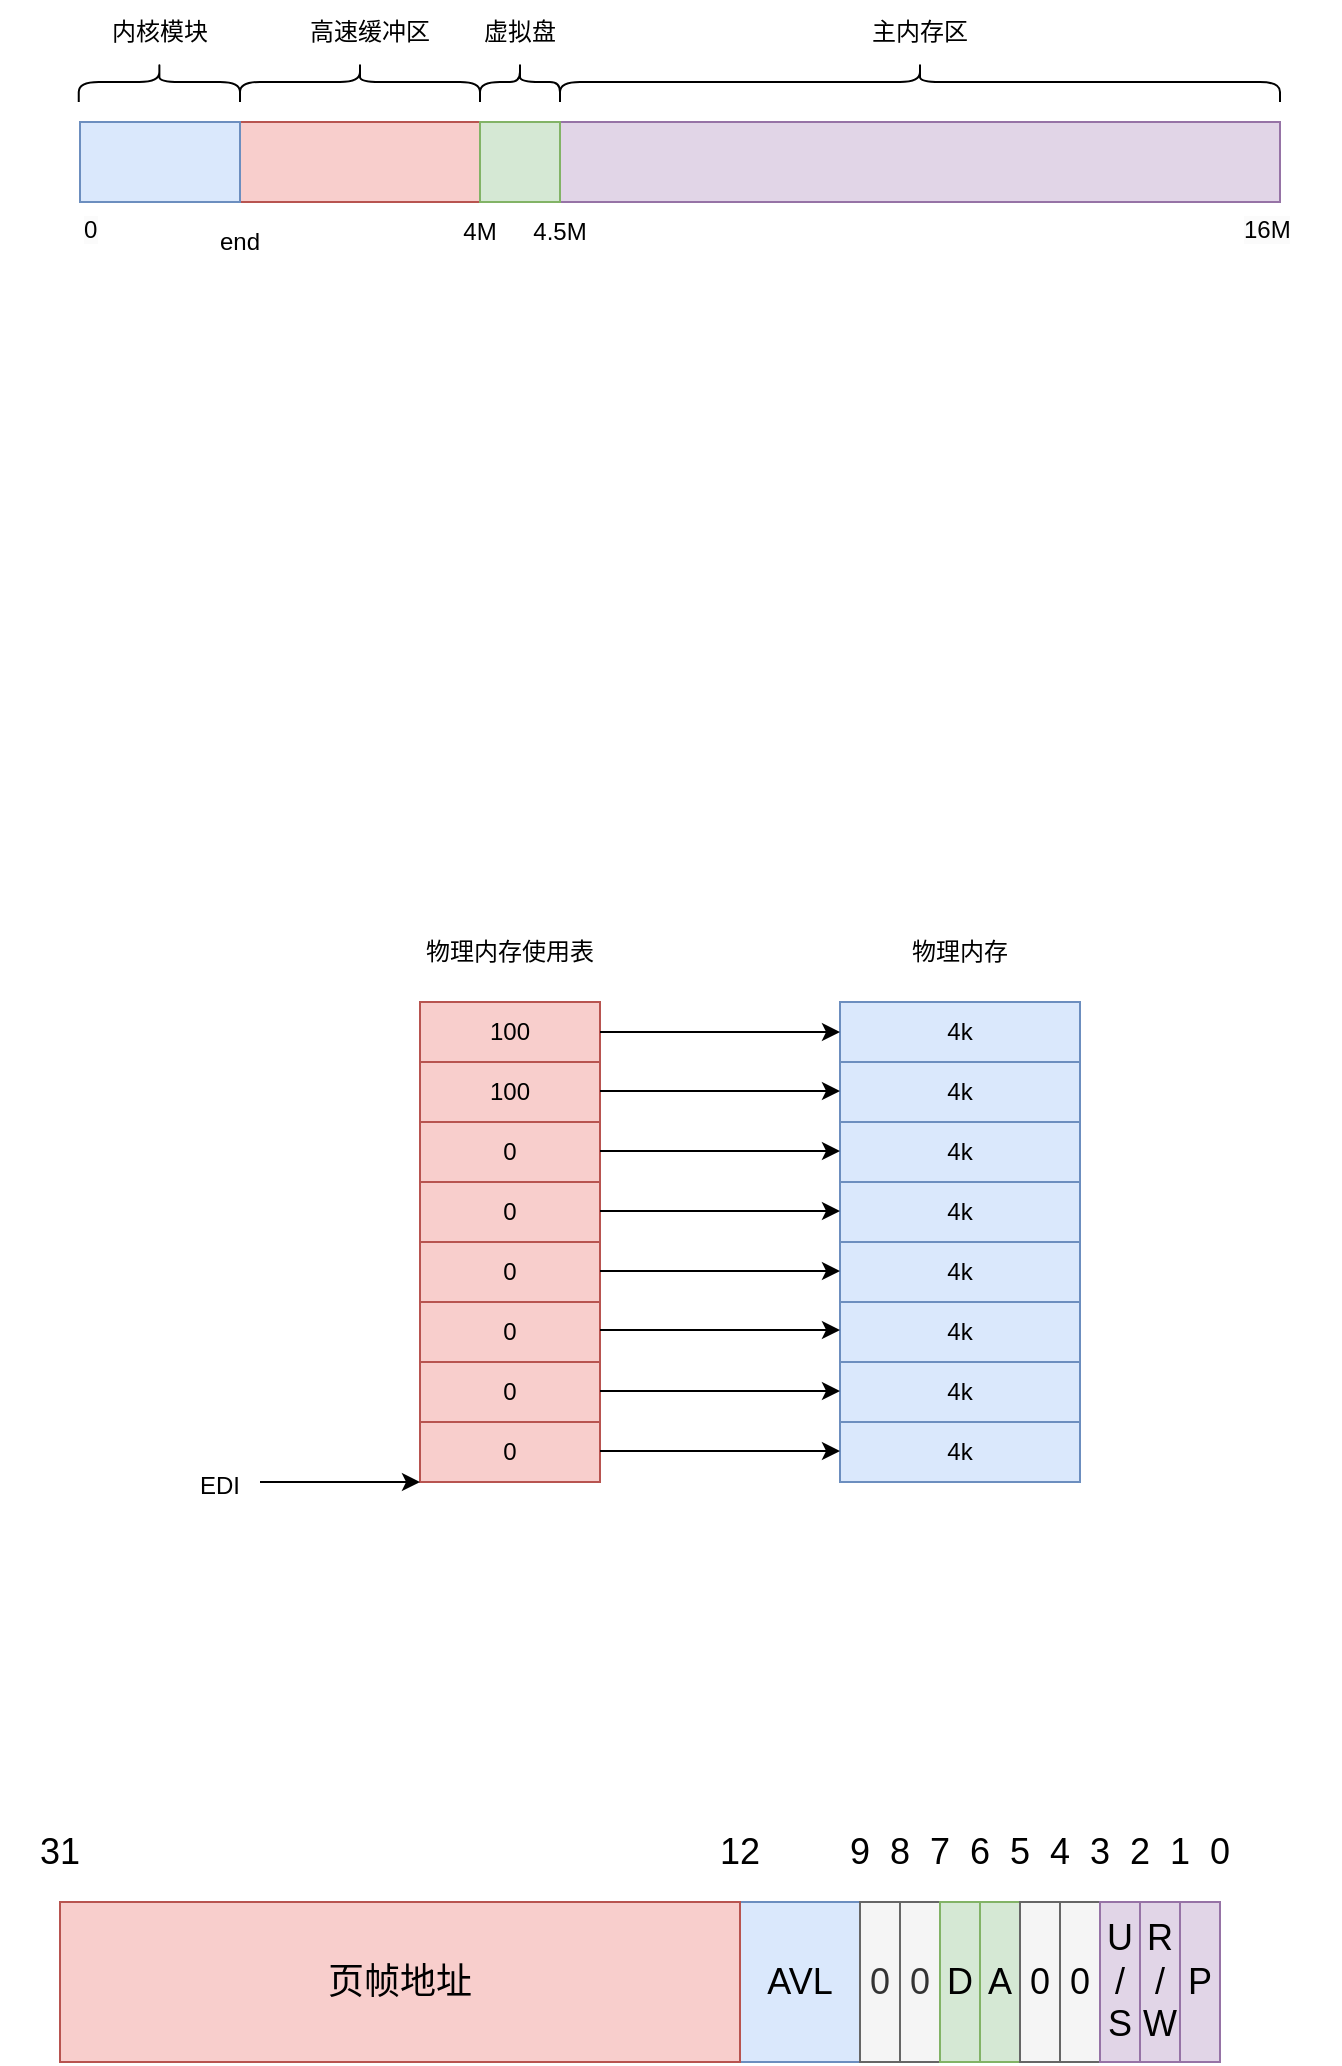 <mxfile version="20.8.16" type="device"><diagram name="第 1 页" id="Z9fqQIJsKG8-aq3Dp88y"><mxGraphModel dx="1681" dy="546" grid="1" gridSize="10" guides="1" tooltips="1" connect="1" arrows="1" fold="1" page="1" pageScale="1" pageWidth="827" pageHeight="1169" math="0" shadow="0"><root><mxCell id="0"/><mxCell id="1" parent="0"/><mxCell id="56zLblbJZjW0HBdOFRBx-1" value="" style="rounded=0;whiteSpace=wrap;html=1;fillColor=#f8cecc;strokeColor=#b85450;" parent="1" vertex="1"><mxGeometry x="-520" y="100" width="120" height="40" as="geometry"/></mxCell><mxCell id="56zLblbJZjW0HBdOFRBx-2" value="4M" style="text;strokeColor=none;align=center;fillColor=none;html=1;verticalAlign=middle;whiteSpace=wrap;rounded=0;" parent="1" vertex="1"><mxGeometry x="-430" y="140" width="60" height="30" as="geometry"/></mxCell><mxCell id="56zLblbJZjW0HBdOFRBx-3" value="" style="rounded=0;whiteSpace=wrap;html=1;fillColor=#e1d5e7;strokeColor=#9673a6;" parent="1" vertex="1"><mxGeometry x="-360" y="100" width="360" height="40" as="geometry"/></mxCell><mxCell id="56zLblbJZjW0HBdOFRBx-4" value="&lt;span style=&quot;color: rgb(0, 0, 0); font-family: Helvetica; font-size: 12px; font-style: normal; font-variant-ligatures: normal; font-variant-caps: normal; font-weight: 400; letter-spacing: normal; orphans: 2; text-align: center; text-indent: 0px; text-transform: none; widows: 2; word-spacing: 0px; -webkit-text-stroke-width: 0px; background-color: rgb(251, 251, 251); text-decoration-thickness: initial; text-decoration-style: initial; text-decoration-color: initial; float: none; display: inline !important;&quot;&gt;16M&lt;/span&gt;" style="text;whiteSpace=wrap;html=1;" parent="1" vertex="1"><mxGeometry x="-20" y="140" width="50" height="40" as="geometry"/></mxCell><mxCell id="56zLblbJZjW0HBdOFRBx-5" value="&lt;span style=&quot;color: rgb(0, 0, 0); font-family: Helvetica; font-size: 12px; font-style: normal; font-variant-ligatures: normal; font-variant-caps: normal; font-weight: 400; letter-spacing: normal; orphans: 2; text-align: center; text-indent: 0px; text-transform: none; widows: 2; word-spacing: 0px; -webkit-text-stroke-width: 0px; background-color: rgb(251, 251, 251); text-decoration-thickness: initial; text-decoration-style: initial; text-decoration-color: initial; float: none; display: inline !important;&quot;&gt;0&lt;/span&gt;" style="text;whiteSpace=wrap;html=1;" parent="1" vertex="1"><mxGeometry x="-600" y="140" width="50" height="40" as="geometry"/></mxCell><mxCell id="56zLblbJZjW0HBdOFRBx-6" value="" style="rounded=0;whiteSpace=wrap;html=1;fillColor=#dae8fc;strokeColor=#6c8ebf;" parent="1" vertex="1"><mxGeometry x="-600" y="100" width="80" height="40" as="geometry"/></mxCell><mxCell id="56zLblbJZjW0HBdOFRBx-8" value="" style="rounded=0;whiteSpace=wrap;html=1;fillColor=#d5e8d4;strokeColor=#82b366;" parent="1" vertex="1"><mxGeometry x="-400" y="100" width="40" height="40" as="geometry"/></mxCell><mxCell id="56zLblbJZjW0HBdOFRBx-9" value="" style="shape=curlyBracket;whiteSpace=wrap;html=1;rounded=1;flipH=1;labelPosition=right;verticalLabelPosition=middle;align=left;verticalAlign=middle;rotation=-90;" parent="1" vertex="1"><mxGeometry x="-390" y="60" width="20" height="40" as="geometry"/></mxCell><mxCell id="56zLblbJZjW0HBdOFRBx-10" value="虚拟盘" style="text;strokeColor=none;align=center;fillColor=none;html=1;verticalAlign=middle;whiteSpace=wrap;rounded=0;" parent="1" vertex="1"><mxGeometry x="-410" y="40" width="60" height="30" as="geometry"/></mxCell><mxCell id="56zLblbJZjW0HBdOFRBx-11" value="" style="shape=curlyBracket;whiteSpace=wrap;html=1;rounded=1;flipH=1;labelPosition=right;verticalLabelPosition=middle;align=left;verticalAlign=middle;rotation=-90;" parent="1" vertex="1"><mxGeometry x="-190" y="-100" width="20" height="360" as="geometry"/></mxCell><mxCell id="56zLblbJZjW0HBdOFRBx-13" value="主内存区" style="text;strokeColor=none;align=center;fillColor=none;html=1;verticalAlign=middle;whiteSpace=wrap;rounded=0;" parent="1" vertex="1"><mxGeometry x="-210" y="40" width="60" height="30" as="geometry"/></mxCell><mxCell id="56zLblbJZjW0HBdOFRBx-14" value="高速缓冲区" style="text;strokeColor=none;align=center;fillColor=none;html=1;verticalAlign=middle;whiteSpace=wrap;rounded=0;" parent="1" vertex="1"><mxGeometry x="-490" y="40" width="70" height="30" as="geometry"/></mxCell><mxCell id="56zLblbJZjW0HBdOFRBx-15" value="" style="shape=curlyBracket;whiteSpace=wrap;html=1;rounded=1;flipH=1;labelPosition=right;verticalLabelPosition=middle;align=left;verticalAlign=middle;rotation=-90;" parent="1" vertex="1"><mxGeometry x="-470" y="20" width="20" height="120" as="geometry"/></mxCell><mxCell id="56zLblbJZjW0HBdOFRBx-16" value="" style="shape=curlyBracket;whiteSpace=wrap;html=1;rounded=1;flipH=1;labelPosition=right;verticalLabelPosition=middle;align=left;verticalAlign=middle;rotation=-90;" parent="1" vertex="1"><mxGeometry x="-570.31" y="39.69" width="20" height="80.63" as="geometry"/></mxCell><mxCell id="56zLblbJZjW0HBdOFRBx-17" value="内核模块" style="text;strokeColor=none;align=center;fillColor=none;html=1;verticalAlign=middle;whiteSpace=wrap;rounded=0;" parent="1" vertex="1"><mxGeometry x="-595.31" y="39.69" width="70" height="30" as="geometry"/></mxCell><mxCell id="56zLblbJZjW0HBdOFRBx-18" value="4.5M" style="text;strokeColor=none;align=center;fillColor=none;html=1;verticalAlign=middle;whiteSpace=wrap;rounded=0;" parent="1" vertex="1"><mxGeometry x="-390" y="140" width="60" height="30" as="geometry"/></mxCell><mxCell id="56zLblbJZjW0HBdOFRBx-19" value="end" style="text;strokeColor=none;align=center;fillColor=none;html=1;verticalAlign=middle;whiteSpace=wrap;rounded=0;" parent="1" vertex="1"><mxGeometry x="-550.31" y="145" width="60" height="30" as="geometry"/></mxCell><mxCell id="6lgCootFvS-f-Yo6Gv3N-1" value="4k" style="rounded=0;whiteSpace=wrap;html=1;fillColor=#dae8fc;strokeColor=#6c8ebf;" parent="1" vertex="1"><mxGeometry x="-220" y="540" width="120" height="30" as="geometry"/></mxCell><mxCell id="6lgCootFvS-f-Yo6Gv3N-2" value="4k" style="rounded=0;whiteSpace=wrap;html=1;fillColor=#dae8fc;strokeColor=#6c8ebf;" parent="1" vertex="1"><mxGeometry x="-220" y="570" width="120" height="30" as="geometry"/></mxCell><mxCell id="6lgCootFvS-f-Yo6Gv3N-4" value="100" style="rounded=0;whiteSpace=wrap;html=1;fillColor=#f8cecc;strokeColor=#b85450;" parent="1" vertex="1"><mxGeometry x="-430" y="540" width="90" height="30" as="geometry"/></mxCell><mxCell id="6lgCootFvS-f-Yo6Gv3N-5" value="100" style="rounded=0;whiteSpace=wrap;html=1;fillColor=#f8cecc;strokeColor=#b85450;" parent="1" vertex="1"><mxGeometry x="-430" y="570" width="90" height="30" as="geometry"/></mxCell><mxCell id="6lgCootFvS-f-Yo6Gv3N-6" value="4k" style="rounded=0;whiteSpace=wrap;html=1;fillColor=#dae8fc;strokeColor=#6c8ebf;" parent="1" vertex="1"><mxGeometry x="-220" y="600" width="120" height="30" as="geometry"/></mxCell><mxCell id="6lgCootFvS-f-Yo6Gv3N-7" value="4k" style="rounded=0;whiteSpace=wrap;html=1;fillColor=#dae8fc;strokeColor=#6c8ebf;" parent="1" vertex="1"><mxGeometry x="-220" y="630" width="120" height="30" as="geometry"/></mxCell><mxCell id="6lgCootFvS-f-Yo6Gv3N-8" value="4k" style="rounded=0;whiteSpace=wrap;html=1;fillColor=#dae8fc;strokeColor=#6c8ebf;" parent="1" vertex="1"><mxGeometry x="-220" y="720" width="120" height="30" as="geometry"/></mxCell><mxCell id="6lgCootFvS-f-Yo6Gv3N-9" value="4k" style="rounded=0;whiteSpace=wrap;html=1;fillColor=#dae8fc;strokeColor=#6c8ebf;" parent="1" vertex="1"><mxGeometry x="-220" y="750" width="120" height="30" as="geometry"/></mxCell><mxCell id="6lgCootFvS-f-Yo6Gv3N-10" value="4k" style="rounded=0;whiteSpace=wrap;html=1;fillColor=#dae8fc;strokeColor=#6c8ebf;" parent="1" vertex="1"><mxGeometry x="-220" y="660" width="120" height="30" as="geometry"/></mxCell><mxCell id="6lgCootFvS-f-Yo6Gv3N-11" value="4k" style="rounded=0;whiteSpace=wrap;html=1;fillColor=#dae8fc;strokeColor=#6c8ebf;" parent="1" vertex="1"><mxGeometry x="-220" y="690" width="120" height="30" as="geometry"/></mxCell><mxCell id="6lgCootFvS-f-Yo6Gv3N-12" value="0" style="rounded=0;whiteSpace=wrap;html=1;fillColor=#f8cecc;strokeColor=#b85450;" parent="1" vertex="1"><mxGeometry x="-430" y="600" width="90" height="30" as="geometry"/></mxCell><mxCell id="6lgCootFvS-f-Yo6Gv3N-13" value="0" style="rounded=0;whiteSpace=wrap;html=1;fillColor=#f8cecc;strokeColor=#b85450;" parent="1" vertex="1"><mxGeometry x="-430" y="630" width="90" height="30" as="geometry"/></mxCell><mxCell id="6lgCootFvS-f-Yo6Gv3N-14" value="0" style="rounded=0;whiteSpace=wrap;html=1;fillColor=#f8cecc;strokeColor=#b85450;" parent="1" vertex="1"><mxGeometry x="-430" y="660" width="90" height="30" as="geometry"/></mxCell><mxCell id="6lgCootFvS-f-Yo6Gv3N-15" value="0" style="rounded=0;whiteSpace=wrap;html=1;fillColor=#f8cecc;strokeColor=#b85450;" parent="1" vertex="1"><mxGeometry x="-430" y="690" width="90" height="30" as="geometry"/></mxCell><mxCell id="6lgCootFvS-f-Yo6Gv3N-16" value="0" style="rounded=0;whiteSpace=wrap;html=1;fillColor=#f8cecc;strokeColor=#b85450;" parent="1" vertex="1"><mxGeometry x="-430" y="720" width="90" height="30" as="geometry"/></mxCell><mxCell id="6lgCootFvS-f-Yo6Gv3N-17" value="0" style="rounded=0;whiteSpace=wrap;html=1;fillColor=#f8cecc;strokeColor=#b85450;" parent="1" vertex="1"><mxGeometry x="-430" y="750" width="90" height="30" as="geometry"/></mxCell><mxCell id="6lgCootFvS-f-Yo6Gv3N-18" value="" style="endArrow=classic;html=1;rounded=0;entryX=0;entryY=1;entryDx=0;entryDy=0;" parent="1" target="6lgCootFvS-f-Yo6Gv3N-17" edge="1"><mxGeometry width="50" height="50" relative="1" as="geometry"><mxPoint x="-510" y="780" as="sourcePoint"/><mxPoint x="-500" y="760" as="targetPoint"/></mxGeometry></mxCell><mxCell id="6lgCootFvS-f-Yo6Gv3N-19" value="EDI" style="text;strokeColor=none;align=center;fillColor=none;html=1;verticalAlign=middle;whiteSpace=wrap;rounded=0;" parent="1" vertex="1"><mxGeometry x="-560" y="767" width="60" height="30" as="geometry"/></mxCell><mxCell id="6lgCootFvS-f-Yo6Gv3N-20" value="" style="endArrow=classic;html=1;rounded=0;exitX=1;exitY=0.5;exitDx=0;exitDy=0;entryX=0;entryY=0.5;entryDx=0;entryDy=0;" parent="1" source="6lgCootFvS-f-Yo6Gv3N-4" target="6lgCootFvS-f-Yo6Gv3N-1" edge="1"><mxGeometry width="50" height="50" relative="1" as="geometry"><mxPoint x="-300" y="590" as="sourcePoint"/><mxPoint x="-250" y="540" as="targetPoint"/></mxGeometry></mxCell><mxCell id="6lgCootFvS-f-Yo6Gv3N-25" value="" style="endArrow=classic;html=1;rounded=0;exitX=1;exitY=0.5;exitDx=0;exitDy=0;entryX=0;entryY=0.5;entryDx=0;entryDy=0;" parent="1" edge="1"><mxGeometry width="50" height="50" relative="1" as="geometry"><mxPoint x="-340" y="584.5" as="sourcePoint"/><mxPoint x="-220" y="584.5" as="targetPoint"/></mxGeometry></mxCell><mxCell id="6lgCootFvS-f-Yo6Gv3N-26" value="" style="endArrow=classic;html=1;rounded=0;exitX=1;exitY=0.5;exitDx=0;exitDy=0;entryX=0;entryY=0.5;entryDx=0;entryDy=0;" parent="1" edge="1"><mxGeometry width="50" height="50" relative="1" as="geometry"><mxPoint x="-340" y="614.5" as="sourcePoint"/><mxPoint x="-220" y="614.5" as="targetPoint"/></mxGeometry></mxCell><mxCell id="6lgCootFvS-f-Yo6Gv3N-27" value="" style="endArrow=classic;html=1;rounded=0;exitX=1;exitY=0.5;exitDx=0;exitDy=0;entryX=0;entryY=0.5;entryDx=0;entryDy=0;" parent="1" edge="1"><mxGeometry width="50" height="50" relative="1" as="geometry"><mxPoint x="-340" y="644.5" as="sourcePoint"/><mxPoint x="-220" y="644.5" as="targetPoint"/></mxGeometry></mxCell><mxCell id="6lgCootFvS-f-Yo6Gv3N-28" value="" style="endArrow=classic;html=1;rounded=0;exitX=1;exitY=0.5;exitDx=0;exitDy=0;entryX=0;entryY=0.5;entryDx=0;entryDy=0;" parent="1" edge="1"><mxGeometry width="50" height="50" relative="1" as="geometry"><mxPoint x="-340" y="674.5" as="sourcePoint"/><mxPoint x="-220" y="674.5" as="targetPoint"/></mxGeometry></mxCell><mxCell id="6lgCootFvS-f-Yo6Gv3N-29" value="" style="endArrow=classic;html=1;rounded=0;exitX=1;exitY=0.5;exitDx=0;exitDy=0;entryX=0;entryY=0.5;entryDx=0;entryDy=0;" parent="1" edge="1"><mxGeometry width="50" height="50" relative="1" as="geometry"><mxPoint x="-340" y="704" as="sourcePoint"/><mxPoint x="-220" y="704" as="targetPoint"/></mxGeometry></mxCell><mxCell id="6lgCootFvS-f-Yo6Gv3N-30" value="" style="endArrow=classic;html=1;rounded=0;exitX=1;exitY=0.5;exitDx=0;exitDy=0;entryX=0;entryY=0.5;entryDx=0;entryDy=0;" parent="1" edge="1"><mxGeometry width="50" height="50" relative="1" as="geometry"><mxPoint x="-340" y="734.5" as="sourcePoint"/><mxPoint x="-220" y="734.5" as="targetPoint"/></mxGeometry></mxCell><mxCell id="6lgCootFvS-f-Yo6Gv3N-31" value="" style="endArrow=classic;html=1;rounded=0;exitX=1;exitY=0.5;exitDx=0;exitDy=0;entryX=0;entryY=0.5;entryDx=0;entryDy=0;" parent="1" edge="1"><mxGeometry width="50" height="50" relative="1" as="geometry"><mxPoint x="-340" y="764.5" as="sourcePoint"/><mxPoint x="-220" y="764.5" as="targetPoint"/></mxGeometry></mxCell><mxCell id="6lgCootFvS-f-Yo6Gv3N-32" value="物理内存" style="text;strokeColor=none;align=center;fillColor=none;html=1;verticalAlign=middle;whiteSpace=wrap;rounded=0;" parent="1" vertex="1"><mxGeometry x="-190" y="500" width="60" height="30" as="geometry"/></mxCell><mxCell id="6lgCootFvS-f-Yo6Gv3N-33" value="物理内存使用表" style="text;strokeColor=none;align=center;fillColor=none;html=1;verticalAlign=middle;whiteSpace=wrap;rounded=0;" parent="1" vertex="1"><mxGeometry x="-435.31" y="500" width="100" height="30" as="geometry"/></mxCell><mxCell id="2Js9VIfwfbrX5VFIJT9C-2" value="31" style="text;strokeColor=none;align=center;fillColor=none;html=1;verticalAlign=middle;whiteSpace=wrap;rounded=0;fontSize=18;" vertex="1" parent="1"><mxGeometry x="-640" y="950" width="60" height="30" as="geometry"/></mxCell><mxCell id="2Js9VIfwfbrX5VFIJT9C-3" value="12" style="text;strokeColor=none;align=center;fillColor=none;html=1;verticalAlign=middle;whiteSpace=wrap;rounded=0;fontSize=18;" vertex="1" parent="1"><mxGeometry x="-300.0" y="950" width="60" height="30" as="geometry"/></mxCell><mxCell id="2Js9VIfwfbrX5VFIJT9C-6" value="9" style="text;strokeColor=none;align=center;fillColor=none;html=1;verticalAlign=middle;whiteSpace=wrap;rounded=0;fontSize=18;" vertex="1" parent="1"><mxGeometry x="-220" y="950" width="20" height="30" as="geometry"/></mxCell><mxCell id="2Js9VIfwfbrX5VFIJT9C-9" value="8" style="text;strokeColor=none;align=center;fillColor=none;html=1;verticalAlign=middle;whiteSpace=wrap;rounded=0;fontSize=18;" vertex="1" parent="1"><mxGeometry x="-200" y="950" width="20" height="30" as="geometry"/></mxCell><mxCell id="2Js9VIfwfbrX5VFIJT9C-10" value="7" style="text;strokeColor=none;align=center;fillColor=none;html=1;verticalAlign=middle;whiteSpace=wrap;rounded=0;fontSize=18;" vertex="1" parent="1"><mxGeometry x="-180" y="950" width="20" height="30" as="geometry"/></mxCell><mxCell id="2Js9VIfwfbrX5VFIJT9C-19" value="AVL" style="rounded=0;whiteSpace=wrap;html=1;fontSize=18;fillColor=#dae8fc;strokeColor=#6c8ebf;" vertex="1" parent="1"><mxGeometry x="-270" y="990" width="60" height="80" as="geometry"/></mxCell><mxCell id="2Js9VIfwfbrX5VFIJT9C-21" value="0" style="rounded=0;whiteSpace=wrap;html=1;fontSize=18;fillColor=#f5f5f5;fontColor=#333333;strokeColor=#666666;" vertex="1" parent="1"><mxGeometry x="-210" y="990" width="20" height="80" as="geometry"/></mxCell><mxCell id="2Js9VIfwfbrX5VFIJT9C-22" value="页帧地址" style="rounded=0;whiteSpace=wrap;html=1;fontSize=18;fillColor=#f8cecc;strokeColor=#b85450;" vertex="1" parent="1"><mxGeometry x="-610" y="990" width="340" height="80" as="geometry"/></mxCell><mxCell id="2Js9VIfwfbrX5VFIJT9C-26" value="0" style="rounded=0;whiteSpace=wrap;html=1;fontSize=18;fillColor=#f5f5f5;fontColor=#333333;strokeColor=#666666;" vertex="1" parent="1"><mxGeometry x="-190" y="990" width="20" height="80" as="geometry"/></mxCell><mxCell id="2Js9VIfwfbrX5VFIJT9C-27" value="D" style="rounded=0;whiteSpace=wrap;html=1;fontSize=18;fillColor=#d5e8d4;strokeColor=#82b366;" vertex="1" parent="1"><mxGeometry x="-170" y="990" width="20" height="80" as="geometry"/></mxCell><mxCell id="2Js9VIfwfbrX5VFIJT9C-28" value="A" style="rounded=0;whiteSpace=wrap;html=1;fontSize=18;fillColor=#d5e8d4;strokeColor=#82b366;" vertex="1" parent="1"><mxGeometry x="-150" y="990" width="20" height="80" as="geometry"/></mxCell><mxCell id="2Js9VIfwfbrX5VFIJT9C-29" value="6" style="text;strokeColor=none;align=center;fillColor=none;html=1;verticalAlign=middle;whiteSpace=wrap;rounded=0;fontSize=18;" vertex="1" parent="1"><mxGeometry x="-160" y="950" width="20" height="30" as="geometry"/></mxCell><mxCell id="2Js9VIfwfbrX5VFIJT9C-30" value="5" style="text;strokeColor=none;align=center;fillColor=none;html=1;verticalAlign=middle;whiteSpace=wrap;rounded=0;fontSize=18;" vertex="1" parent="1"><mxGeometry x="-140" y="950" width="20" height="30" as="geometry"/></mxCell><mxCell id="2Js9VIfwfbrX5VFIJT9C-31" value="0" style="rounded=0;whiteSpace=wrap;html=1;fontSize=18;fillColor=#f5f5f5;strokeColor=#666666;" vertex="1" parent="1"><mxGeometry x="-130" y="990" width="20" height="80" as="geometry"/></mxCell><mxCell id="2Js9VIfwfbrX5VFIJT9C-32" value="0" style="rounded=0;whiteSpace=wrap;html=1;fontSize=18;fillColor=#f5f5f5;strokeColor=#666666;" vertex="1" parent="1"><mxGeometry x="-110" y="990" width="20" height="80" as="geometry"/></mxCell><mxCell id="2Js9VIfwfbrX5VFIJT9C-33" value="4" style="text;strokeColor=none;align=center;fillColor=none;html=1;verticalAlign=middle;whiteSpace=wrap;rounded=0;fontSize=18;" vertex="1" parent="1"><mxGeometry x="-120" y="950" width="20" height="30" as="geometry"/></mxCell><mxCell id="2Js9VIfwfbrX5VFIJT9C-34" value="3" style="text;strokeColor=none;align=center;fillColor=none;html=1;verticalAlign=middle;whiteSpace=wrap;rounded=0;fontSize=18;" vertex="1" parent="1"><mxGeometry x="-100" y="950" width="20" height="30" as="geometry"/></mxCell><mxCell id="2Js9VIfwfbrX5VFIJT9C-35" value="U&lt;br&gt;/&lt;br&gt;S" style="rounded=0;whiteSpace=wrap;html=1;fontSize=18;fillColor=#e1d5e7;strokeColor=#9673a6;" vertex="1" parent="1"><mxGeometry x="-90" y="990" width="20" height="80" as="geometry"/></mxCell><mxCell id="2Js9VIfwfbrX5VFIJT9C-36" value="R&lt;br&gt;/&lt;br&gt;W" style="rounded=0;whiteSpace=wrap;html=1;fontSize=18;fillColor=#e1d5e7;strokeColor=#9673a6;" vertex="1" parent="1"><mxGeometry x="-70" y="990" width="20" height="80" as="geometry"/></mxCell><mxCell id="2Js9VIfwfbrX5VFIJT9C-37" value="P" style="rounded=0;whiteSpace=wrap;html=1;fontSize=18;fillColor=#e1d5e7;strokeColor=#9673a6;" vertex="1" parent="1"><mxGeometry x="-50" y="990" width="20" height="80" as="geometry"/></mxCell><mxCell id="2Js9VIfwfbrX5VFIJT9C-40" value="2" style="text;strokeColor=none;align=center;fillColor=none;html=1;verticalAlign=middle;whiteSpace=wrap;rounded=0;fontSize=18;" vertex="1" parent="1"><mxGeometry x="-80" y="950" width="20" height="30" as="geometry"/></mxCell><mxCell id="2Js9VIfwfbrX5VFIJT9C-41" value="1" style="text;strokeColor=none;align=center;fillColor=none;html=1;verticalAlign=middle;whiteSpace=wrap;rounded=0;fontSize=18;" vertex="1" parent="1"><mxGeometry x="-60" y="950" width="20" height="30" as="geometry"/></mxCell><mxCell id="2Js9VIfwfbrX5VFIJT9C-42" value="0" style="text;strokeColor=none;align=center;fillColor=none;html=1;verticalAlign=middle;whiteSpace=wrap;rounded=0;fontSize=18;" vertex="1" parent="1"><mxGeometry x="-40" y="950" width="20" height="30" as="geometry"/></mxCell></root></mxGraphModel></diagram></mxfile>